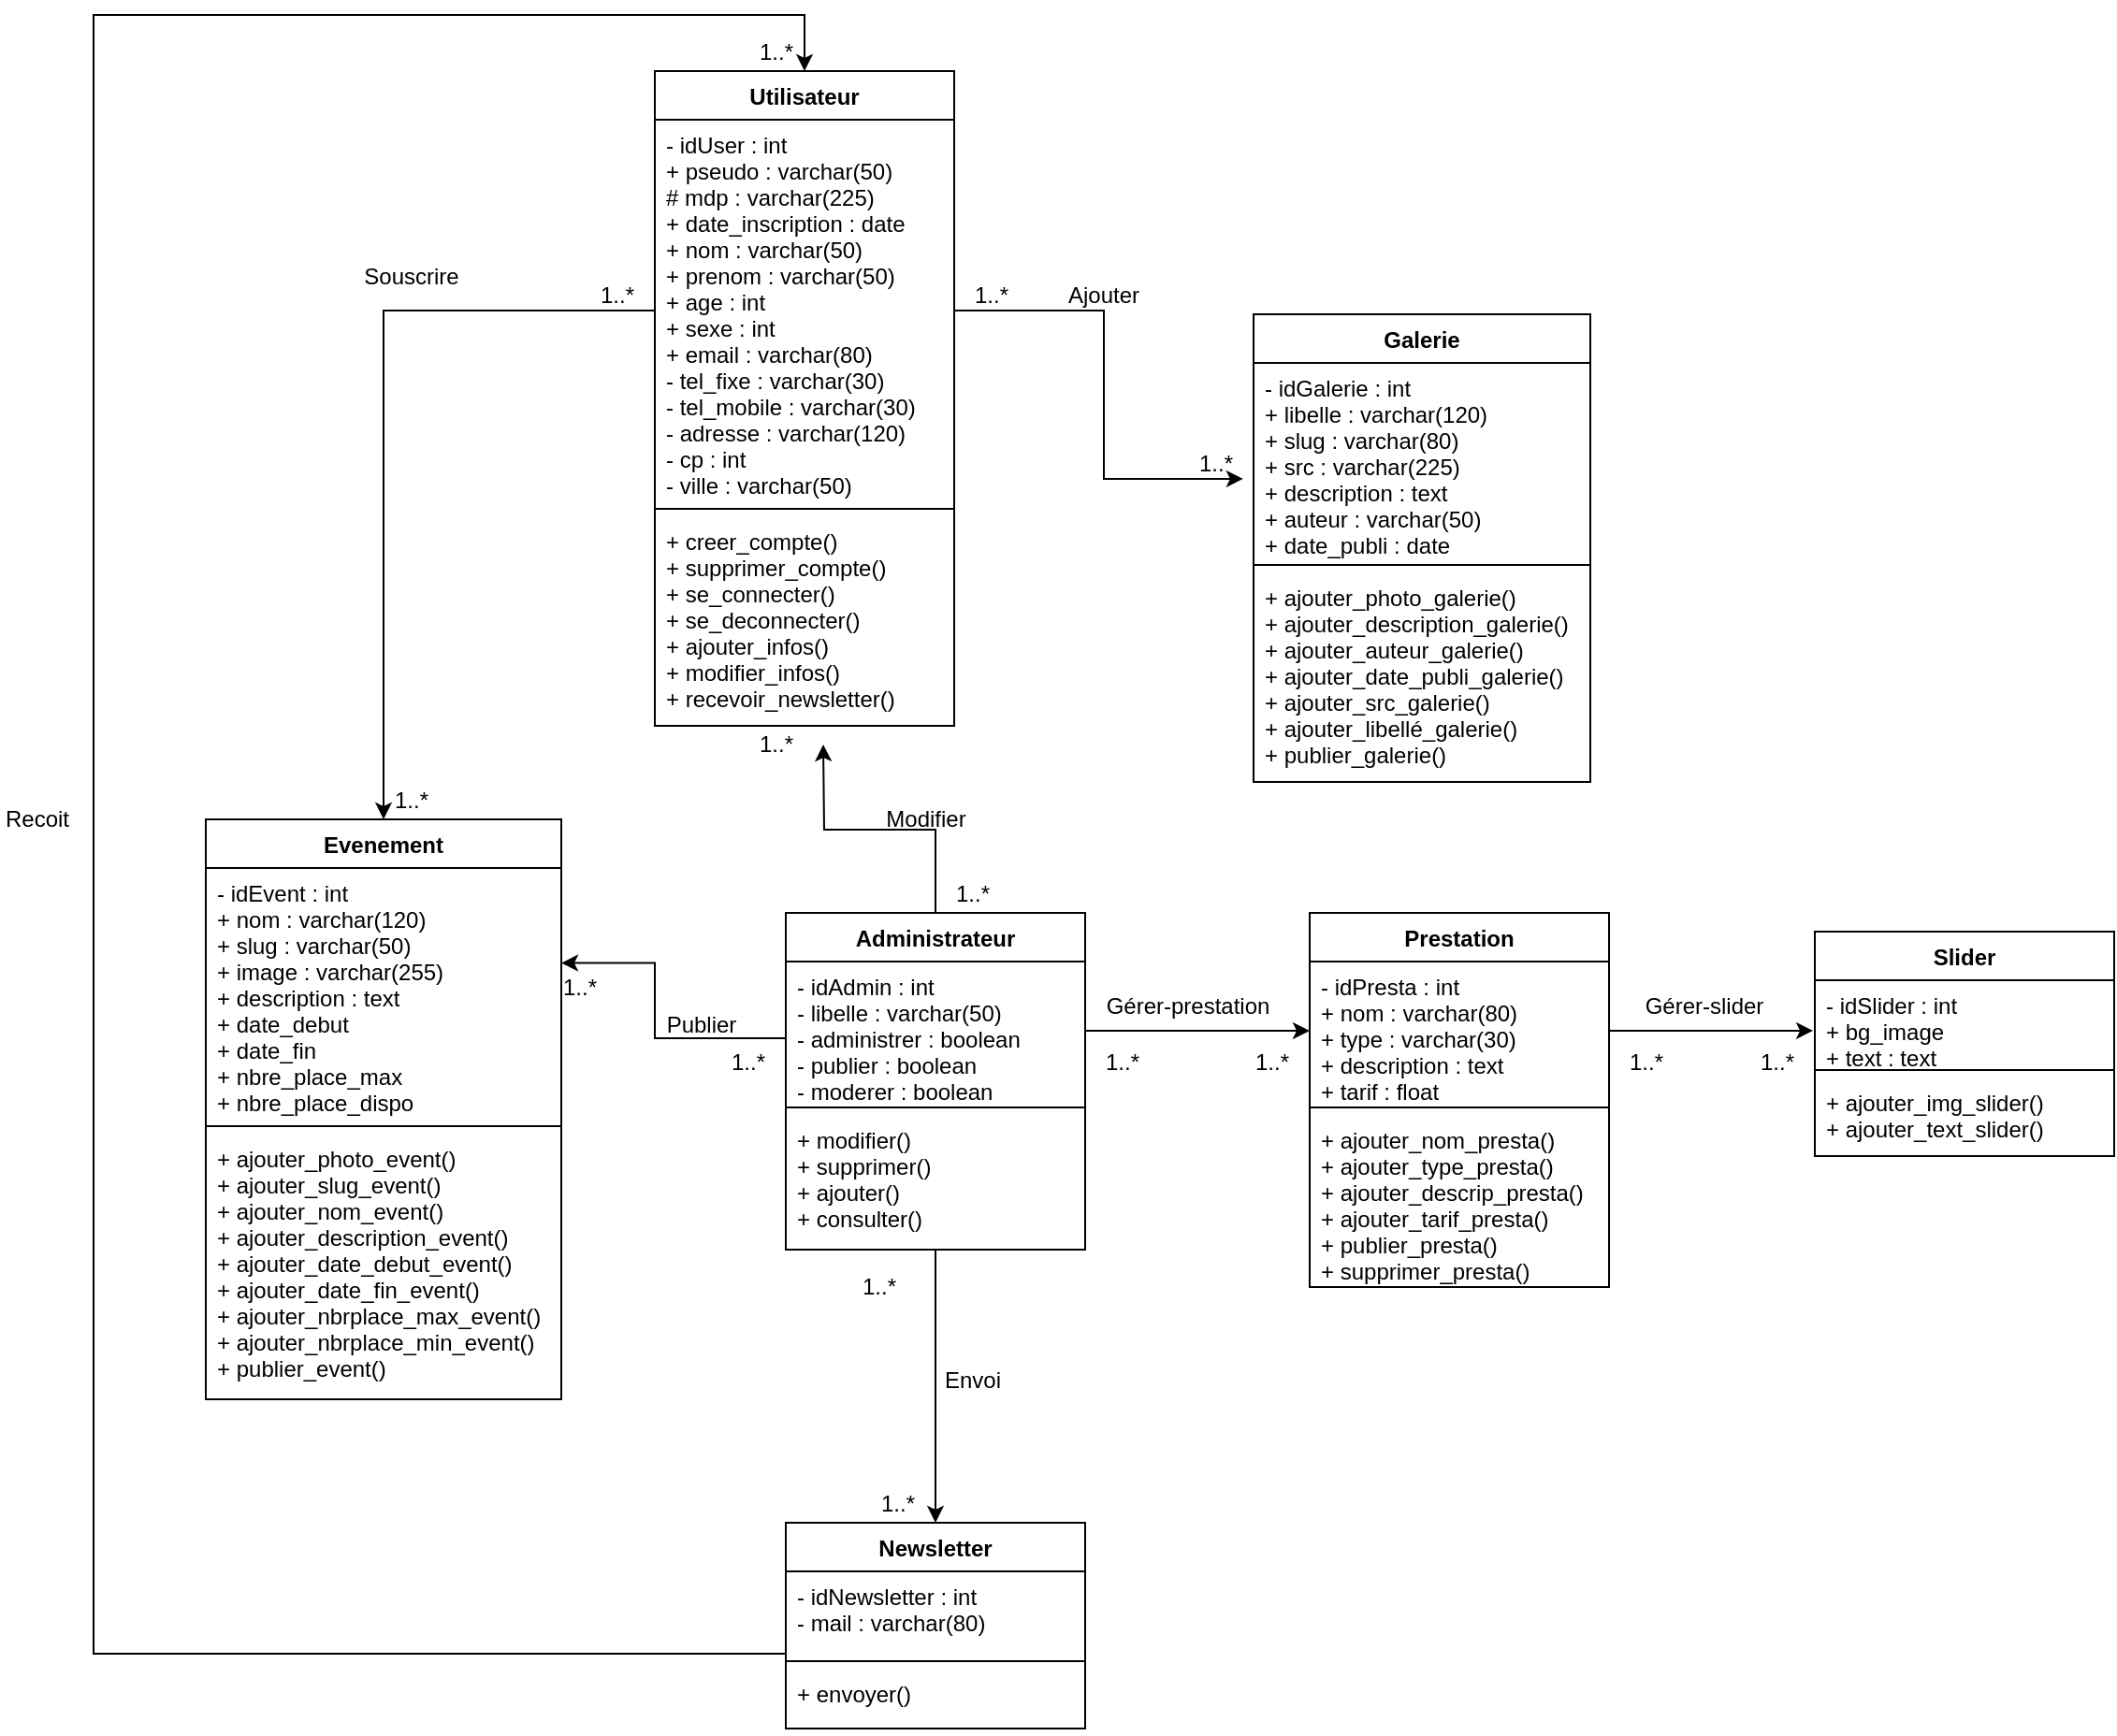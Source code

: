 <mxfile version="12.4.9"><diagram id="C5RBs43oDa-KdzZeNtuy" name="Page-1"><mxGraphModel dx="2797" dy="2361" grid="1" gridSize="10" guides="1" tooltips="1" connect="1" arrows="1" fold="1" page="1" pageScale="1" pageWidth="827" pageHeight="1169" math="0" shadow="0"><root><mxCell id="WIyWlLk6GJQsqaUBKTNV-0"/><mxCell id="WIyWlLk6GJQsqaUBKTNV-1" parent="WIyWlLk6GJQsqaUBKTNV-0"/><mxCell id="V6n8RjFfNcuiEK6RZ2up-0" value="Utilisateur" style="swimlane;fontStyle=1;align=center;verticalAlign=top;childLayout=stackLayout;horizontal=1;startSize=26;horizontalStack=0;resizeParent=1;resizeParentMax=0;resizeLast=0;collapsible=1;marginBottom=0;" parent="WIyWlLk6GJQsqaUBKTNV-1" vertex="1"><mxGeometry x="10" y="-180" width="160" height="350" as="geometry"/></mxCell><mxCell id="V6n8RjFfNcuiEK6RZ2up-1" value="- idUser : int&#10;+ pseudo : varchar(50)&#10;# mdp : varchar(225)&#10;+ date_inscription : date&#10;+ nom : varchar(50)&#10;+ prenom : varchar(50)&#10;+ age : int&#10;+ sexe : int&#10;+ email : varchar(80)&#10;- tel_fixe : varchar(30)&#10;- tel_mobile : varchar(30)&#10;- adresse : varchar(120)&#10;- cp : int&#10;- ville : varchar(50)" style="text;strokeColor=none;fillColor=none;align=left;verticalAlign=top;spacingLeft=4;spacingRight=4;overflow=hidden;rotatable=0;points=[[0,0.5],[1,0.5]];portConstraint=eastwest;" parent="V6n8RjFfNcuiEK6RZ2up-0" vertex="1"><mxGeometry y="26" width="160" height="204" as="geometry"/></mxCell><mxCell id="V6n8RjFfNcuiEK6RZ2up-2" value="" style="line;strokeWidth=1;fillColor=none;align=left;verticalAlign=middle;spacingTop=-1;spacingLeft=3;spacingRight=3;rotatable=0;labelPosition=right;points=[];portConstraint=eastwest;" parent="V6n8RjFfNcuiEK6RZ2up-0" vertex="1"><mxGeometry y="230" width="160" height="8" as="geometry"/></mxCell><mxCell id="V6n8RjFfNcuiEK6RZ2up-3" value="+ creer_compte()&#10;+ supprimer_compte()&#10;+ se_connecter()&#10;+ se_deconnecter()&#10;+ ajouter_infos()&#10;+ modifier_infos()&#10;+ recevoir_newsletter()&#10;" style="text;strokeColor=none;fillColor=none;align=left;verticalAlign=top;spacingLeft=4;spacingRight=4;overflow=hidden;rotatable=0;points=[[0,0.5],[1,0.5]];portConstraint=eastwest;" parent="V6n8RjFfNcuiEK6RZ2up-0" vertex="1"><mxGeometry y="238" width="160" height="112" as="geometry"/></mxCell><mxCell id="bUHOvy-xScHDThv-h_qQ-26" style="edgeStyle=orthogonalEdgeStyle;rounded=0;orthogonalLoop=1;jettySize=auto;html=1;" parent="WIyWlLk6GJQsqaUBKTNV-1" source="V6n8RjFfNcuiEK6RZ2up-4" edge="1"><mxGeometry relative="1" as="geometry"><mxPoint x="100" y="180" as="targetPoint"/></mxGeometry></mxCell><mxCell id="V6n8RjFfNcuiEK6RZ2up-4" value="Administrateur" style="swimlane;fontStyle=1;align=center;verticalAlign=top;childLayout=stackLayout;horizontal=1;startSize=26;horizontalStack=0;resizeParent=1;resizeParentMax=0;resizeLast=0;collapsible=1;marginBottom=0;" parent="WIyWlLk6GJQsqaUBKTNV-1" vertex="1"><mxGeometry x="80" y="270" width="160" height="180" as="geometry"/></mxCell><mxCell id="V6n8RjFfNcuiEK6RZ2up-5" value="- idAdmin : int&#10;- libelle : varchar(50)&#10;- administrer : boolean&#10;- publier : boolean &#10;- moderer : boolean" style="text;strokeColor=none;fillColor=none;align=left;verticalAlign=top;spacingLeft=4;spacingRight=4;overflow=hidden;rotatable=0;points=[[0,0.5],[1,0.5]];portConstraint=eastwest;" parent="V6n8RjFfNcuiEK6RZ2up-4" vertex="1"><mxGeometry y="26" width="160" height="74" as="geometry"/></mxCell><mxCell id="V6n8RjFfNcuiEK6RZ2up-6" value="" style="line;strokeWidth=1;fillColor=none;align=left;verticalAlign=middle;spacingTop=-1;spacingLeft=3;spacingRight=3;rotatable=0;labelPosition=right;points=[];portConstraint=eastwest;" parent="V6n8RjFfNcuiEK6RZ2up-4" vertex="1"><mxGeometry y="100" width="160" height="8" as="geometry"/></mxCell><mxCell id="V6n8RjFfNcuiEK6RZ2up-7" value="+ modifier()&#10;+ supprimer()&#10;+ ajouter()&#10;+ consulter()" style="text;strokeColor=none;fillColor=none;align=left;verticalAlign=top;spacingLeft=4;spacingRight=4;overflow=hidden;rotatable=0;points=[[0,0.5],[1,0.5]];portConstraint=eastwest;" parent="V6n8RjFfNcuiEK6RZ2up-4" vertex="1"><mxGeometry y="108" width="160" height="72" as="geometry"/></mxCell><mxCell id="bUHOvy-xScHDThv-h_qQ-25" style="edgeStyle=orthogonalEdgeStyle;rounded=0;orthogonalLoop=1;jettySize=auto;html=1;entryX=0;entryY=0.5;entryDx=0;entryDy=0;startArrow=classic;startFill=1;endArrow=none;endFill=0;" parent="WIyWlLk6GJQsqaUBKTNV-1" source="V6n8RjFfNcuiEK6RZ2up-8" target="V6n8RjFfNcuiEK6RZ2up-1" edge="1"><mxGeometry relative="1" as="geometry"/></mxCell><mxCell id="V6n8RjFfNcuiEK6RZ2up-8" value="Evenement" style="swimlane;fontStyle=1;align=center;verticalAlign=top;childLayout=stackLayout;horizontal=1;startSize=26;horizontalStack=0;resizeParent=1;resizeParentMax=0;resizeLast=0;collapsible=1;marginBottom=0;" parent="WIyWlLk6GJQsqaUBKTNV-1" vertex="1"><mxGeometry x="-230" y="220" width="190" height="310" as="geometry"/></mxCell><mxCell id="V6n8RjFfNcuiEK6RZ2up-9" value="- idEvent : int&#10;+ nom : varchar(120)&#10;+ slug : varchar(50)&#10;+ image : varchar(255)&#10;+ description : text&#10;+ date_debut&#10;+ date_fin&#10;+ nbre_place_max&#10;+ nbre_place_dispo" style="text;strokeColor=none;fillColor=none;align=left;verticalAlign=top;spacingLeft=4;spacingRight=4;overflow=hidden;rotatable=0;points=[[0,0.5],[1,0.5]];portConstraint=eastwest;" parent="V6n8RjFfNcuiEK6RZ2up-8" vertex="1"><mxGeometry y="26" width="190" height="134" as="geometry"/></mxCell><mxCell id="V6n8RjFfNcuiEK6RZ2up-10" value="" style="line;strokeWidth=1;fillColor=none;align=left;verticalAlign=middle;spacingTop=-1;spacingLeft=3;spacingRight=3;rotatable=0;labelPosition=right;points=[];portConstraint=eastwest;" parent="V6n8RjFfNcuiEK6RZ2up-8" vertex="1"><mxGeometry y="160" width="190" height="8" as="geometry"/></mxCell><mxCell id="V6n8RjFfNcuiEK6RZ2up-11" value="+ ajouter_photo_event()&#10;+ ajouter_slug_event()&#10;+ ajouter_nom_event()&#10;+ ajouter_description_event()&#10;+ ajouter_date_debut_event()&#10;+ ajouter_date_fin_event()&#10;+ ajouter_nbrplace_max_event()&#10;+ ajouter_nbrplace_min_event()&#10;+ publier_event()" style="text;strokeColor=none;fillColor=none;align=left;verticalAlign=top;spacingLeft=4;spacingRight=4;overflow=hidden;rotatable=0;points=[[0,0.5],[1,0.5]];portConstraint=eastwest;" parent="V6n8RjFfNcuiEK6RZ2up-8" vertex="1"><mxGeometry y="168" width="190" height="142" as="geometry"/></mxCell><mxCell id="V6n8RjFfNcuiEK6RZ2up-12" value="Galerie" style="swimlane;fontStyle=1;align=center;verticalAlign=top;childLayout=stackLayout;horizontal=1;startSize=26;horizontalStack=0;resizeParent=1;resizeParentMax=0;resizeLast=0;collapsible=1;marginBottom=0;" parent="WIyWlLk6GJQsqaUBKTNV-1" vertex="1"><mxGeometry x="330" y="-50" width="180" height="250" as="geometry"/></mxCell><mxCell id="V6n8RjFfNcuiEK6RZ2up-13" value="- idGalerie : int&#10;+ libelle : varchar(120)&#10;+ slug : varchar(80)&#10;+ src : varchar(225)&#10;+ description : text&#10;+ auteur : varchar(50)&#10;+ date_publi : date" style="text;strokeColor=none;fillColor=none;align=left;verticalAlign=top;spacingLeft=4;spacingRight=4;overflow=hidden;rotatable=0;points=[[0,0.5],[1,0.5]];portConstraint=eastwest;" parent="V6n8RjFfNcuiEK6RZ2up-12" vertex="1"><mxGeometry y="26" width="180" height="104" as="geometry"/></mxCell><mxCell id="V6n8RjFfNcuiEK6RZ2up-14" value="" style="line;strokeWidth=1;fillColor=none;align=left;verticalAlign=middle;spacingTop=-1;spacingLeft=3;spacingRight=3;rotatable=0;labelPosition=right;points=[];portConstraint=eastwest;" parent="V6n8RjFfNcuiEK6RZ2up-12" vertex="1"><mxGeometry y="130" width="180" height="8" as="geometry"/></mxCell><mxCell id="V6n8RjFfNcuiEK6RZ2up-15" value="+ ajouter_photo_galerie()&#10;+ ajouter_description_galerie()&#10;+ ajouter_auteur_galerie()&#10;+ ajouter_date_publi_galerie()&#10;+ ajouter_src_galerie()&#10;+ ajouter_libellé_galerie()&#10;+ publier_galerie()" style="text;strokeColor=none;fillColor=none;align=left;verticalAlign=top;spacingLeft=4;spacingRight=4;overflow=hidden;rotatable=0;points=[[0,0.5],[1,0.5]];portConstraint=eastwest;" parent="V6n8RjFfNcuiEK6RZ2up-12" vertex="1"><mxGeometry y="138" width="180" height="112" as="geometry"/></mxCell><mxCell id="bUHOvy-xScHDThv-h_qQ-21" style="edgeStyle=orthogonalEdgeStyle;rounded=0;orthogonalLoop=1;jettySize=auto;html=1;entryX=0.5;entryY=1;entryDx=0;entryDy=0;startArrow=classic;startFill=1;endArrow=none;endFill=0;" parent="WIyWlLk6GJQsqaUBKTNV-1" source="V6n8RjFfNcuiEK6RZ2up-16" target="V6n8RjFfNcuiEK6RZ2up-4" edge="1"><mxGeometry relative="1" as="geometry"><mxPoint x="160" y="410" as="targetPoint"/></mxGeometry></mxCell><mxCell id="V6n8RjFfNcuiEK6RZ2up-16" value="Newsletter" style="swimlane;fontStyle=1;align=center;verticalAlign=top;childLayout=stackLayout;horizontal=1;startSize=26;horizontalStack=0;resizeParent=1;resizeParentMax=0;resizeLast=0;collapsible=1;marginBottom=0;" parent="WIyWlLk6GJQsqaUBKTNV-1" vertex="1"><mxGeometry x="80" y="596" width="160" height="110" as="geometry"><mxRectangle x="80" y="490" width="90" height="26" as="alternateBounds"/></mxGeometry></mxCell><mxCell id="V6n8RjFfNcuiEK6RZ2up-17" value="- idNewsletter : int&#10;- mail : varchar(80)" style="text;strokeColor=none;fillColor=none;align=left;verticalAlign=top;spacingLeft=4;spacingRight=4;overflow=hidden;rotatable=0;points=[[0,0.5],[1,0.5]];portConstraint=eastwest;" parent="V6n8RjFfNcuiEK6RZ2up-16" vertex="1"><mxGeometry y="26" width="160" height="44" as="geometry"/></mxCell><mxCell id="V6n8RjFfNcuiEK6RZ2up-18" value="" style="line;strokeWidth=1;fillColor=none;align=left;verticalAlign=middle;spacingTop=-1;spacingLeft=3;spacingRight=3;rotatable=0;labelPosition=right;points=[];portConstraint=eastwest;" parent="V6n8RjFfNcuiEK6RZ2up-16" vertex="1"><mxGeometry y="70" width="160" height="8" as="geometry"/></mxCell><mxCell id="V6n8RjFfNcuiEK6RZ2up-19" value="+ envoyer()" style="text;strokeColor=none;fillColor=none;align=left;verticalAlign=top;spacingLeft=4;spacingRight=4;overflow=hidden;rotatable=0;points=[[0,0.5],[1,0.5]];portConstraint=eastwest;" parent="V6n8RjFfNcuiEK6RZ2up-16" vertex="1"><mxGeometry y="78" width="160" height="32" as="geometry"/></mxCell><mxCell id="V6n8RjFfNcuiEK6RZ2up-20" value="Prestation" style="swimlane;fontStyle=1;align=center;verticalAlign=top;childLayout=stackLayout;horizontal=1;startSize=26;horizontalStack=0;resizeParent=1;resizeParentMax=0;resizeLast=0;collapsible=1;marginBottom=0;" parent="WIyWlLk6GJQsqaUBKTNV-1" vertex="1"><mxGeometry x="360" y="270" width="160" height="200" as="geometry"/></mxCell><mxCell id="V6n8RjFfNcuiEK6RZ2up-21" value="- idPresta : int &#10;+ nom : varchar(80)&#10;+ type : varchar(30)&#10;+ description : text&#10;+ tarif : float" style="text;strokeColor=none;fillColor=none;align=left;verticalAlign=top;spacingLeft=4;spacingRight=4;overflow=hidden;rotatable=0;points=[[0,0.5],[1,0.5]];portConstraint=eastwest;" parent="V6n8RjFfNcuiEK6RZ2up-20" vertex="1"><mxGeometry y="26" width="160" height="74" as="geometry"/></mxCell><mxCell id="V6n8RjFfNcuiEK6RZ2up-22" value="" style="line;strokeWidth=1;fillColor=none;align=left;verticalAlign=middle;spacingTop=-1;spacingLeft=3;spacingRight=3;rotatable=0;labelPosition=right;points=[];portConstraint=eastwest;" parent="V6n8RjFfNcuiEK6RZ2up-20" vertex="1"><mxGeometry y="100" width="160" height="8" as="geometry"/></mxCell><mxCell id="V6n8RjFfNcuiEK6RZ2up-23" value="+ ajouter_nom_presta()&#10;+ ajouter_type_presta()&#10;+ ajouter_descrip_presta()&#10;+ ajouter_tarif_presta()&#10;+ publier_presta()&#10;+ supprimer_presta()" style="text;strokeColor=none;fillColor=none;align=left;verticalAlign=top;spacingLeft=4;spacingRight=4;overflow=hidden;rotatable=0;points=[[0,0.5],[1,0.5]];portConstraint=eastwest;" parent="V6n8RjFfNcuiEK6RZ2up-20" vertex="1"><mxGeometry y="108" width="160" height="92" as="geometry"/></mxCell><mxCell id="V6n8RjFfNcuiEK6RZ2up-25" value="Slider" style="swimlane;fontStyle=1;align=center;verticalAlign=top;childLayout=stackLayout;horizontal=1;startSize=26;horizontalStack=0;resizeParent=1;resizeParentMax=0;resizeLast=0;collapsible=1;marginBottom=0;" parent="WIyWlLk6GJQsqaUBKTNV-1" vertex="1"><mxGeometry x="630" y="280" width="160" height="120" as="geometry"/></mxCell><mxCell id="V6n8RjFfNcuiEK6RZ2up-26" value="- idSlider : int&#10;+ bg_image&#10;+ text : text" style="text;strokeColor=none;fillColor=none;align=left;verticalAlign=top;spacingLeft=4;spacingRight=4;overflow=hidden;rotatable=0;points=[[0,0.5],[1,0.5]];portConstraint=eastwest;" parent="V6n8RjFfNcuiEK6RZ2up-25" vertex="1"><mxGeometry y="26" width="160" height="44" as="geometry"/></mxCell><mxCell id="V6n8RjFfNcuiEK6RZ2up-27" value="" style="line;strokeWidth=1;fillColor=none;align=left;verticalAlign=middle;spacingTop=-1;spacingLeft=3;spacingRight=3;rotatable=0;labelPosition=right;points=[];portConstraint=eastwest;" parent="V6n8RjFfNcuiEK6RZ2up-25" vertex="1"><mxGeometry y="70" width="160" height="8" as="geometry"/></mxCell><mxCell id="V6n8RjFfNcuiEK6RZ2up-28" value="+ ajouter_img_slider()&#10;+ ajouter_text_slider()&#10;" style="text;strokeColor=none;fillColor=none;align=left;verticalAlign=top;spacingLeft=4;spacingRight=4;overflow=hidden;rotatable=0;points=[[0,0.5],[1,0.5]];portConstraint=eastwest;" parent="V6n8RjFfNcuiEK6RZ2up-25" vertex="1"><mxGeometry y="78" width="160" height="42" as="geometry"/></mxCell><mxCell id="bUHOvy-xScHDThv-h_qQ-22" style="edgeStyle=orthogonalEdgeStyle;rounded=0;orthogonalLoop=1;jettySize=auto;html=1;entryX=0;entryY=0.5;entryDx=0;entryDy=0;" parent="WIyWlLk6GJQsqaUBKTNV-1" source="V6n8RjFfNcuiEK6RZ2up-5" target="V6n8RjFfNcuiEK6RZ2up-21" edge="1"><mxGeometry relative="1" as="geometry"/></mxCell><mxCell id="bUHOvy-xScHDThv-h_qQ-23" style="edgeStyle=orthogonalEdgeStyle;rounded=0;orthogonalLoop=1;jettySize=auto;html=1;entryX=-0.006;entryY=0.613;entryDx=0;entryDy=0;entryPerimeter=0;" parent="WIyWlLk6GJQsqaUBKTNV-1" source="V6n8RjFfNcuiEK6RZ2up-21" target="V6n8RjFfNcuiEK6RZ2up-26" edge="1"><mxGeometry relative="1" as="geometry"><mxPoint x="620" y="333.0" as="targetPoint"/></mxGeometry></mxCell><mxCell id="bUHOvy-xScHDThv-h_qQ-24" style="edgeStyle=orthogonalEdgeStyle;rounded=0;orthogonalLoop=1;jettySize=auto;html=1;entryX=1;entryY=0.379;entryDx=0;entryDy=0;entryPerimeter=0;" parent="WIyWlLk6GJQsqaUBKTNV-1" source="V6n8RjFfNcuiEK6RZ2up-5" target="V6n8RjFfNcuiEK6RZ2up-9" edge="1"><mxGeometry relative="1" as="geometry"><Array as="points"><mxPoint x="10" y="337"/><mxPoint x="10" y="297"/></Array></mxGeometry></mxCell><mxCell id="bUHOvy-xScHDThv-h_qQ-27" style="edgeStyle=orthogonalEdgeStyle;rounded=0;orthogonalLoop=1;jettySize=auto;html=1;entryX=-0.031;entryY=0.596;entryDx=0;entryDy=0;entryPerimeter=0;" parent="WIyWlLk6GJQsqaUBKTNV-1" source="V6n8RjFfNcuiEK6RZ2up-1" target="V6n8RjFfNcuiEK6RZ2up-13" edge="1"><mxGeometry relative="1" as="geometry"/></mxCell><mxCell id="bUHOvy-xScHDThv-h_qQ-28" value="1..*&lt;br&gt;" style="text;html=1;strokeColor=none;fillColor=none;align=center;verticalAlign=middle;whiteSpace=wrap;rounded=0;" parent="WIyWlLk6GJQsqaUBKTNV-1" vertex="1"><mxGeometry x="120" y="576" width="40" height="20" as="geometry"/></mxCell><mxCell id="bUHOvy-xScHDThv-h_qQ-30" value="1..*" style="text;html=1;strokeColor=none;fillColor=none;align=center;verticalAlign=middle;whiteSpace=wrap;rounded=0;" parent="WIyWlLk6GJQsqaUBKTNV-1" vertex="1"><mxGeometry x="590" y="340" width="40" height="20" as="geometry"/></mxCell><mxCell id="bUHOvy-xScHDThv-h_qQ-33" value="1..*" style="text;html=1;strokeColor=none;fillColor=none;align=center;verticalAlign=middle;whiteSpace=wrap;rounded=0;" parent="WIyWlLk6GJQsqaUBKTNV-1" vertex="1"><mxGeometry x="520" y="340" width="40" height="20" as="geometry"/></mxCell><mxCell id="bUHOvy-xScHDThv-h_qQ-34" value="1..*" style="text;html=1;strokeColor=none;fillColor=none;align=center;verticalAlign=middle;whiteSpace=wrap;rounded=0;" parent="WIyWlLk6GJQsqaUBKTNV-1" vertex="1"><mxGeometry x="320" y="340" width="40" height="20" as="geometry"/></mxCell><mxCell id="bUHOvy-xScHDThv-h_qQ-35" value="1..*" style="text;html=1;strokeColor=none;fillColor=none;align=center;verticalAlign=middle;whiteSpace=wrap;rounded=0;" parent="WIyWlLk6GJQsqaUBKTNV-1" vertex="1"><mxGeometry x="240" y="340" width="40" height="20" as="geometry"/></mxCell><mxCell id="bUHOvy-xScHDThv-h_qQ-36" value="1..*" style="text;html=1;strokeColor=none;fillColor=none;align=center;verticalAlign=middle;whiteSpace=wrap;rounded=0;" parent="WIyWlLk6GJQsqaUBKTNV-1" vertex="1"><mxGeometry x="110" y="460" width="40" height="20" as="geometry"/></mxCell><mxCell id="bUHOvy-xScHDThv-h_qQ-37" value="1..*" style="text;html=1;strokeColor=none;fillColor=none;align=center;verticalAlign=middle;whiteSpace=wrap;rounded=0;" parent="WIyWlLk6GJQsqaUBKTNV-1" vertex="1"><mxGeometry x="40" y="340" width="40" height="20" as="geometry"/></mxCell><mxCell id="bUHOvy-xScHDThv-h_qQ-38" value="1..*" style="text;html=1;strokeColor=none;fillColor=none;align=center;verticalAlign=middle;whiteSpace=wrap;rounded=0;" parent="WIyWlLk6GJQsqaUBKTNV-1" vertex="1"><mxGeometry x="160" y="250" width="40" height="20" as="geometry"/></mxCell><mxCell id="bUHOvy-xScHDThv-h_qQ-39" value="1..*" style="text;html=1;strokeColor=none;fillColor=none;align=center;verticalAlign=middle;whiteSpace=wrap;rounded=0;" parent="WIyWlLk6GJQsqaUBKTNV-1" vertex="1"><mxGeometry x="-50" y="300" width="40" height="20" as="geometry"/></mxCell><mxCell id="bUHOvy-xScHDThv-h_qQ-40" value="1..*" style="text;html=1;strokeColor=none;fillColor=none;align=center;verticalAlign=middle;whiteSpace=wrap;rounded=0;" parent="WIyWlLk6GJQsqaUBKTNV-1" vertex="1"><mxGeometry x="-140" y="200" width="40" height="20" as="geometry"/></mxCell><mxCell id="bUHOvy-xScHDThv-h_qQ-41" value="1..*" style="text;html=1;strokeColor=none;fillColor=none;align=center;verticalAlign=middle;whiteSpace=wrap;rounded=0;" parent="WIyWlLk6GJQsqaUBKTNV-1" vertex="1"><mxGeometry x="-30" y="-70" width="40" height="20" as="geometry"/></mxCell><mxCell id="bUHOvy-xScHDThv-h_qQ-42" value="1..*" style="text;html=1;strokeColor=none;fillColor=none;align=center;verticalAlign=middle;whiteSpace=wrap;rounded=0;" parent="WIyWlLk6GJQsqaUBKTNV-1" vertex="1"><mxGeometry x="55" y="170" width="40" height="20" as="geometry"/></mxCell><mxCell id="bUHOvy-xScHDThv-h_qQ-43" value="1..*" style="text;html=1;strokeColor=none;fillColor=none;align=center;verticalAlign=middle;whiteSpace=wrap;rounded=0;" parent="WIyWlLk6GJQsqaUBKTNV-1" vertex="1"><mxGeometry x="170" y="-70" width="40" height="20" as="geometry"/></mxCell><mxCell id="bUHOvy-xScHDThv-h_qQ-44" value="1..*" style="text;html=1;strokeColor=none;fillColor=none;align=center;verticalAlign=middle;whiteSpace=wrap;rounded=0;" parent="WIyWlLk6GJQsqaUBKTNV-1" vertex="1"><mxGeometry x="290" y="20" width="40" height="20" as="geometry"/></mxCell><mxCell id="bUHOvy-xScHDThv-h_qQ-45" value="Envoi&lt;br&gt;" style="text;html=1;strokeColor=none;fillColor=none;align=center;verticalAlign=middle;whiteSpace=wrap;rounded=0;" parent="WIyWlLk6GJQsqaUBKTNV-1" vertex="1"><mxGeometry x="160" y="510" width="40" height="20" as="geometry"/></mxCell><mxCell id="bUHOvy-xScHDThv-h_qQ-47" value="Publier" style="text;html=1;strokeColor=none;fillColor=none;align=center;verticalAlign=middle;whiteSpace=wrap;rounded=0;" parent="WIyWlLk6GJQsqaUBKTNV-1" vertex="1"><mxGeometry x="15" y="320" width="40" height="20" as="geometry"/></mxCell><mxCell id="bUHOvy-xScHDThv-h_qQ-50" value="Gérer-prestation" style="text;html=1;strokeColor=none;fillColor=none;align=center;verticalAlign=middle;whiteSpace=wrap;rounded=0;" parent="WIyWlLk6GJQsqaUBKTNV-1" vertex="1"><mxGeometry x="240" y="310" width="110" height="20" as="geometry"/></mxCell><mxCell id="bUHOvy-xScHDThv-h_qQ-51" value="Gérer-slider" style="text;html=1;strokeColor=none;fillColor=none;align=center;verticalAlign=middle;whiteSpace=wrap;rounded=0;" parent="WIyWlLk6GJQsqaUBKTNV-1" vertex="1"><mxGeometry x="530" y="310" width="81.71" height="20" as="geometry"/></mxCell><mxCell id="bUHOvy-xScHDThv-h_qQ-52" value="Ajouter" style="text;html=1;strokeColor=none;fillColor=none;align=center;verticalAlign=middle;whiteSpace=wrap;rounded=0;" parent="WIyWlLk6GJQsqaUBKTNV-1" vertex="1"><mxGeometry x="230" y="-70" width="40" height="20" as="geometry"/></mxCell><mxCell id="bUHOvy-xScHDThv-h_qQ-53" value="Souscrire" style="text;html=1;strokeColor=none;fillColor=none;align=center;verticalAlign=middle;whiteSpace=wrap;rounded=0;" parent="WIyWlLk6GJQsqaUBKTNV-1" vertex="1"><mxGeometry x="-140" y="-80" width="40" height="20" as="geometry"/></mxCell><mxCell id="bUHOvy-xScHDThv-h_qQ-55" value="Modifier" style="text;html=1;strokeColor=none;fillColor=none;align=center;verticalAlign=middle;whiteSpace=wrap;rounded=0;" parent="WIyWlLk6GJQsqaUBKTNV-1" vertex="1"><mxGeometry x="100" y="210" width="110" height="20" as="geometry"/></mxCell><mxCell id="bUHOvy-xScHDThv-h_qQ-56" style="edgeStyle=orthogonalEdgeStyle;rounded=0;orthogonalLoop=1;jettySize=auto;html=1;entryX=0.5;entryY=0;entryDx=0;entryDy=0;startArrow=none;startFill=0;endArrow=classic;endFill=1;" parent="WIyWlLk6GJQsqaUBKTNV-1" source="V6n8RjFfNcuiEK6RZ2up-17" target="V6n8RjFfNcuiEK6RZ2up-0" edge="1"><mxGeometry relative="1" as="geometry"><Array as="points"><mxPoint x="-290" y="666"/><mxPoint x="-290" y="-210"/><mxPoint x="90" y="-210"/></Array></mxGeometry></mxCell><mxCell id="bUHOvy-xScHDThv-h_qQ-57" value="Recoit" style="text;html=1;strokeColor=none;fillColor=none;align=center;verticalAlign=middle;whiteSpace=wrap;rounded=0;" parent="WIyWlLk6GJQsqaUBKTNV-1" vertex="1"><mxGeometry x="-340" y="210" width="40" height="20" as="geometry"/></mxCell><mxCell id="8ewOfY4uW58fC66DAVZT-1" value="1..*" style="text;html=1;strokeColor=none;fillColor=none;align=center;verticalAlign=middle;whiteSpace=wrap;rounded=0;" parent="WIyWlLk6GJQsqaUBKTNV-1" vertex="1"><mxGeometry x="55" y="-200" width="40" height="20" as="geometry"/></mxCell></root></mxGraphModel></diagram></mxfile>